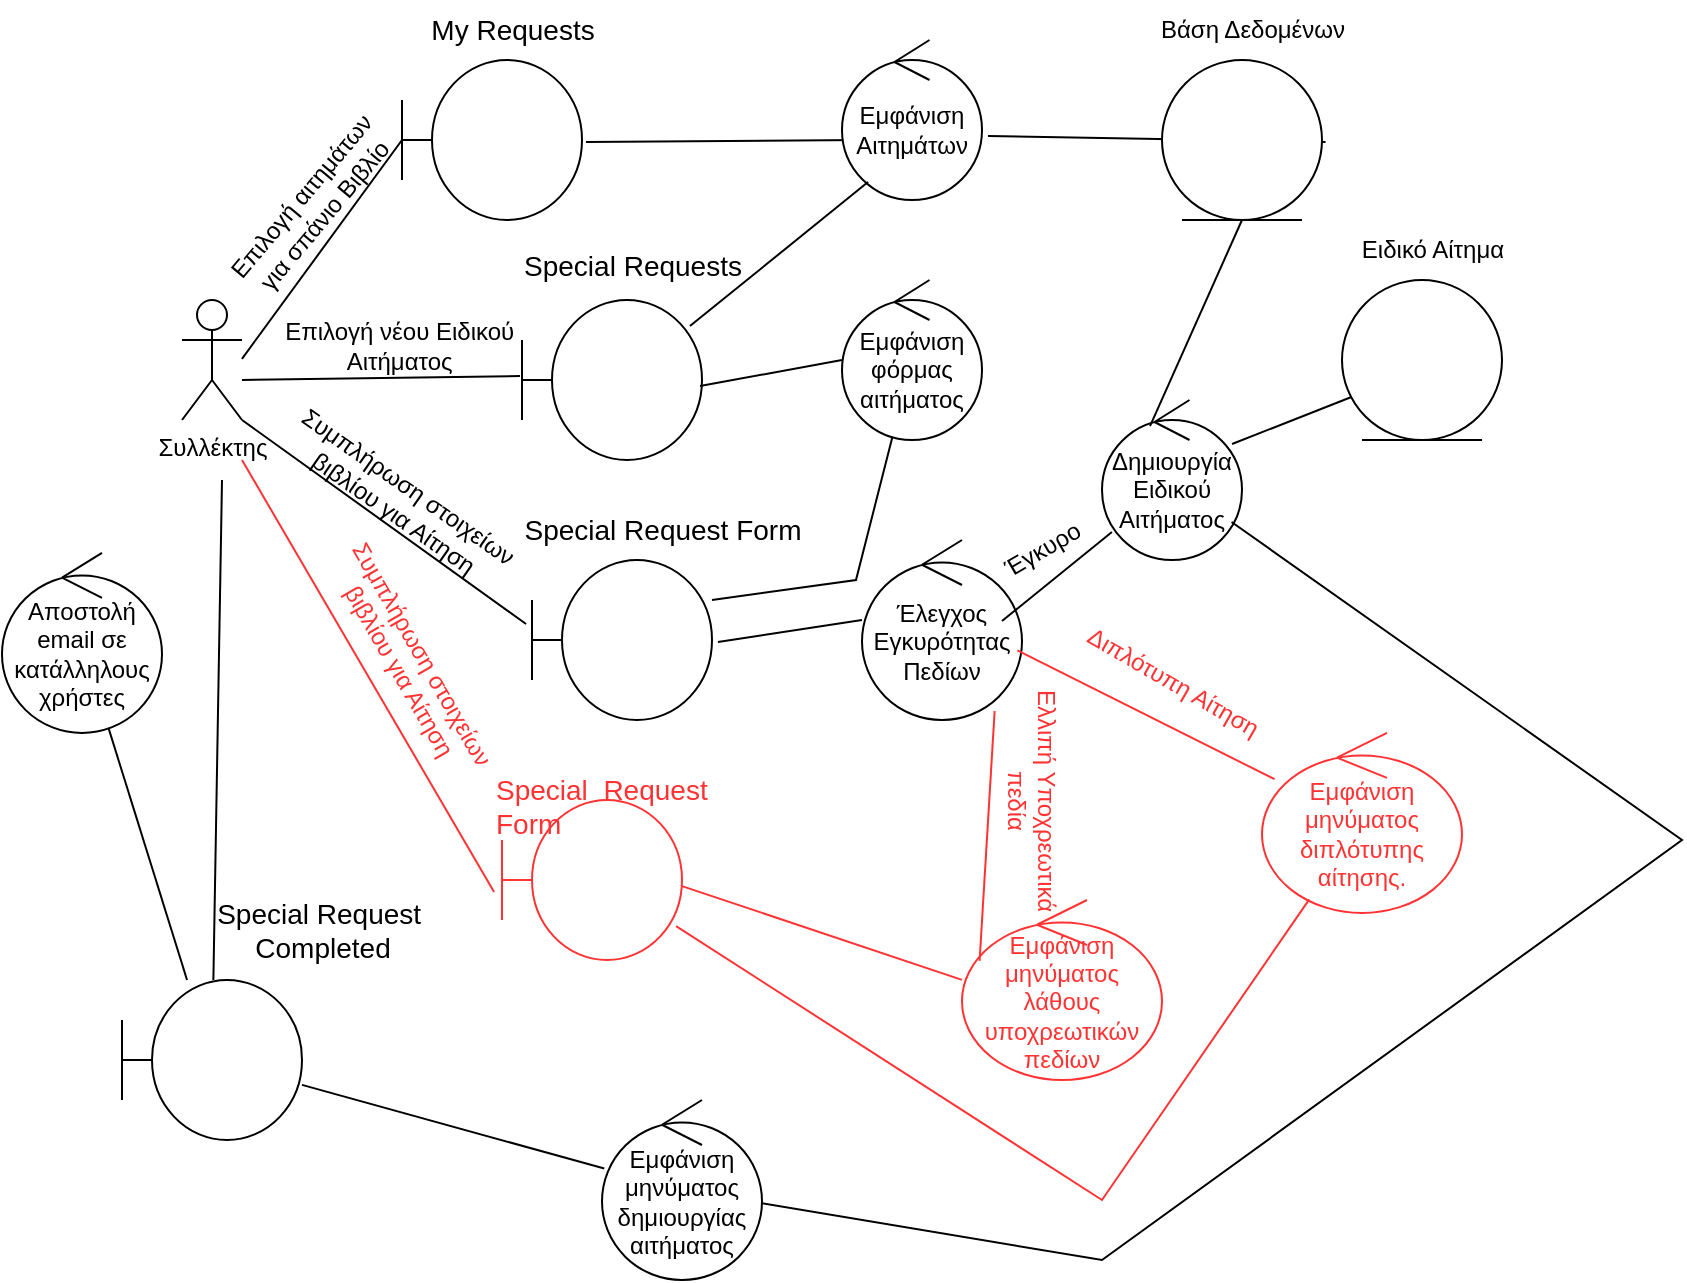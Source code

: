 <mxfile version="27.0.2">
  <diagram name="Σελίδα-1" id="E4Y5oDpLHOIiz2aEl1_i">
    <mxGraphModel dx="1188" dy="748" grid="1" gridSize="10" guides="1" tooltips="1" connect="1" arrows="1" fold="1" page="1" pageScale="1" pageWidth="1169" pageHeight="1654" math="0" shadow="0">
      <root>
        <mxCell id="0" />
        <mxCell id="1" parent="0" />
        <mxCell id="S04QTio0sJF8wM8Y_CvL-28" value="Συλλέκτης" style="shape=umlActor;verticalLabelPosition=bottom;verticalAlign=top;html=1;" parent="1" vertex="1">
          <mxGeometry x="110" y="200" width="30" height="60" as="geometry" />
        </mxCell>
        <mxCell id="S04QTio0sJF8wM8Y_CvL-32" value="" style="endArrow=none;html=1;rounded=0;" parent="1" edge="1">
          <mxGeometry relative="1" as="geometry">
            <mxPoint x="140" y="229.41" as="sourcePoint" />
            <mxPoint x="220" y="120" as="targetPoint" />
          </mxGeometry>
        </mxCell>
        <mxCell id="S04QTio0sJF8wM8Y_CvL-33" value="" style="shape=umlBoundary;whiteSpace=wrap;html=1;" parent="1" vertex="1">
          <mxGeometry x="220" y="80" width="90" height="80" as="geometry" />
        </mxCell>
        <mxCell id="S04QTio0sJF8wM8Y_CvL-34" value="&lt;font&gt;My Requests&lt;/font&gt;" style="text;html=1;align=center;verticalAlign=middle;resizable=0;points=[];autosize=1;strokeColor=none;fillColor=none;fontSize=14;" parent="1" vertex="1">
          <mxGeometry x="220" y="50" width="110" height="30" as="geometry" />
        </mxCell>
        <mxCell id="Q_mAOunlNOxHCcNTo3r2-4" value="Επιλογή αιτημάτων&lt;div&gt;για σπάνιο Βιβλίο&lt;/div&gt;" style="text;html=1;align=center;verticalAlign=middle;resizable=0;points=[];autosize=1;strokeColor=none;fillColor=none;rotation=-50;" parent="1" vertex="1">
          <mxGeometry x="110" y="133" width="130" height="40" as="geometry" />
        </mxCell>
        <mxCell id="Q_mAOunlNOxHCcNTo3r2-5" value="" style="endArrow=none;html=1;rounded=0;entryX=-0.011;entryY=0.475;entryDx=0;entryDy=0;entryPerimeter=0;" parent="1" target="Q_mAOunlNOxHCcNTo3r2-6" edge="1">
          <mxGeometry relative="1" as="geometry">
            <mxPoint x="140" y="240" as="sourcePoint" />
            <mxPoint x="240" y="239" as="targetPoint" />
          </mxGeometry>
        </mxCell>
        <mxCell id="Q_mAOunlNOxHCcNTo3r2-6" value="" style="shape=umlBoundary;whiteSpace=wrap;html=1;" parent="1" vertex="1">
          <mxGeometry x="280" y="200" width="90" height="80" as="geometry" />
        </mxCell>
        <mxCell id="Q_mAOunlNOxHCcNTo3r2-7" value="Special&amp;nbsp;&lt;span style=&quot;background-color: transparent; color: light-dark(rgb(0, 0, 0), rgb(255, 255, 255));&quot;&gt;Requests&lt;/span&gt;" style="text;html=1;align=center;verticalAlign=middle;resizable=0;points=[];autosize=1;strokeColor=none;fillColor=none;fontSize=14;" parent="1" vertex="1">
          <mxGeometry x="270" y="168" width="130" height="30" as="geometry" />
        </mxCell>
        <mxCell id="Q_mAOunlNOxHCcNTo3r2-8" value="" style="endArrow=none;html=1;rounded=0;entryX=1.022;entryY=0.513;entryDx=0;entryDy=0;entryPerimeter=0;" parent="1" target="S04QTio0sJF8wM8Y_CvL-33" edge="1">
          <mxGeometry relative="1" as="geometry">
            <mxPoint x="450" y="120" as="sourcePoint" />
            <mxPoint x="230" y="130" as="targetPoint" />
          </mxGeometry>
        </mxCell>
        <mxCell id="Q_mAOunlNOxHCcNTo3r2-9" value="" style="endArrow=none;html=1;rounded=0;exitX=0.989;exitY=0.538;exitDx=0;exitDy=0;exitPerimeter=0;entryX=0;entryY=0.5;entryDx=0;entryDy=0;entryPerimeter=0;" parent="1" source="Q_mAOunlNOxHCcNTo3r2-6" target="Q_mAOunlNOxHCcNTo3r2-11" edge="1">
          <mxGeometry relative="1" as="geometry">
            <mxPoint x="160" y="249.41" as="sourcePoint" />
            <mxPoint x="430" y="240" as="targetPoint" />
          </mxGeometry>
        </mxCell>
        <mxCell id="Q_mAOunlNOxHCcNTo3r2-10" value="Εμφάνιση Αιτημάτων" style="ellipse;shape=umlControl;whiteSpace=wrap;html=1;" parent="1" vertex="1">
          <mxGeometry x="440" y="70" width="70" height="80" as="geometry" />
        </mxCell>
        <mxCell id="Q_mAOunlNOxHCcNTo3r2-11" value="Εμφάνιση φόρμας αιτήματος" style="ellipse;shape=umlControl;whiteSpace=wrap;html=1;" parent="1" vertex="1">
          <mxGeometry x="440" y="190" width="70" height="80" as="geometry" />
        </mxCell>
        <mxCell id="Q_mAOunlNOxHCcNTo3r2-12" value="" style="endArrow=none;html=1;rounded=0;exitX=1;exitY=0.25;exitDx=0;exitDy=0;exitPerimeter=0;" parent="1" source="Q_mAOunlNOxHCcNTo3r2-14" target="Q_mAOunlNOxHCcNTo3r2-11" edge="1">
          <mxGeometry relative="1" as="geometry">
            <mxPoint x="330" y="340" as="sourcePoint" />
            <mxPoint x="440" y="250" as="targetPoint" />
            <Array as="points">
              <mxPoint x="447" y="340" />
            </Array>
          </mxGeometry>
        </mxCell>
        <mxCell id="Q_mAOunlNOxHCcNTo3r2-14" value="" style="shape=umlBoundary;whiteSpace=wrap;html=1;" parent="1" vertex="1">
          <mxGeometry x="285" y="330" width="90" height="80" as="geometry" />
        </mxCell>
        <mxCell id="Q_mAOunlNOxHCcNTo3r2-15" value="" style="endArrow=none;html=1;rounded=0;entryX=-0.033;entryY=0.4;entryDx=0;entryDy=0;entryPerimeter=0;exitX=1;exitY=1;exitDx=0;exitDy=0;exitPerimeter=0;" parent="1" source="S04QTio0sJF8wM8Y_CvL-28" target="Q_mAOunlNOxHCcNTo3r2-14" edge="1">
          <mxGeometry relative="1" as="geometry">
            <mxPoint x="150" y="250" as="sourcePoint" />
            <mxPoint x="250" y="249" as="targetPoint" />
          </mxGeometry>
        </mxCell>
        <mxCell id="Q_mAOunlNOxHCcNTo3r2-16" value="" style="endArrow=none;html=1;rounded=0;exitX=1.033;exitY=0.513;exitDx=0;exitDy=0;exitPerimeter=0;" parent="1" source="Q_mAOunlNOxHCcNTo3r2-14" edge="1">
          <mxGeometry relative="1" as="geometry">
            <mxPoint x="350" y="370" as="sourcePoint" />
            <mxPoint x="450" y="360" as="targetPoint" />
          </mxGeometry>
        </mxCell>
        <mxCell id="Q_mAOunlNOxHCcNTo3r2-17" value="" style="endArrow=none;html=1;rounded=0;entryX=1.022;entryY=0.513;entryDx=0;entryDy=0;entryPerimeter=0;exitX=1.043;exitY=0.6;exitDx=0;exitDy=0;exitPerimeter=0;" parent="1" source="Q_mAOunlNOxHCcNTo3r2-10" target="Q_mAOunlNOxHCcNTo3r2-18" edge="1">
          <mxGeometry relative="1" as="geometry">
            <mxPoint x="640" y="121" as="sourcePoint" />
            <mxPoint x="516" y="120.5" as="targetPoint" />
          </mxGeometry>
        </mxCell>
        <mxCell id="Q_mAOunlNOxHCcNTo3r2-18" value="" style="ellipse;shape=umlEntity;whiteSpace=wrap;html=1;" parent="1" vertex="1">
          <mxGeometry x="600" y="80" width="80" height="80" as="geometry" />
        </mxCell>
        <mxCell id="Q_mAOunlNOxHCcNTo3r2-19" value="Βάση Δεδομένων" style="text;html=1;align=center;verticalAlign=middle;resizable=0;points=[];autosize=1;strokeColor=none;fillColor=none;" parent="1" vertex="1">
          <mxGeometry x="585" y="50" width="120" height="30" as="geometry" />
        </mxCell>
        <mxCell id="Q_mAOunlNOxHCcNTo3r2-20" value="Έλεγχος Εγκυρότητας Πεδίων" style="ellipse;shape=umlControl;whiteSpace=wrap;html=1;" parent="1" vertex="1">
          <mxGeometry x="450" y="320" width="80" height="90" as="geometry" />
        </mxCell>
        <mxCell id="Q_mAOunlNOxHCcNTo3r2-22" value="" style="endArrow=none;html=1;rounded=0;exitX=1.033;exitY=0.513;exitDx=0;exitDy=0;exitPerimeter=0;entryX=0.071;entryY=0.825;entryDx=0;entryDy=0;entryPerimeter=0;" parent="1" target="Q_mAOunlNOxHCcNTo3r2-23" edge="1">
          <mxGeometry relative="1" as="geometry">
            <mxPoint x="520" y="360.5" as="sourcePoint" />
            <mxPoint x="620" y="300" as="targetPoint" />
          </mxGeometry>
        </mxCell>
        <mxCell id="Q_mAOunlNOxHCcNTo3r2-23" value="Δημιουργία Ειδικού Αιτήματος" style="ellipse;shape=umlControl;whiteSpace=wrap;html=1;" parent="1" vertex="1">
          <mxGeometry x="570" y="250" width="70" height="80" as="geometry" />
        </mxCell>
        <mxCell id="Q_mAOunlNOxHCcNTo3r2-24" value="" style="endArrow=none;html=1;rounded=0;exitX=0.343;exitY=0.163;exitDx=0;exitDy=0;exitPerimeter=0;entryX=0.5;entryY=1;entryDx=0;entryDy=0;" parent="1" source="Q_mAOunlNOxHCcNTo3r2-23" target="Q_mAOunlNOxHCcNTo3r2-18" edge="1">
          <mxGeometry relative="1" as="geometry">
            <mxPoint x="530" y="370.5" as="sourcePoint" />
            <mxPoint x="635" y="326" as="targetPoint" />
          </mxGeometry>
        </mxCell>
        <mxCell id="Q_mAOunlNOxHCcNTo3r2-25" value="" style="endArrow=none;html=1;rounded=0;exitX=0.929;exitY=0.275;exitDx=0;exitDy=0;exitPerimeter=0;entryX=0.075;entryY=0.725;entryDx=0;entryDy=0;entryPerimeter=0;" parent="1" source="Q_mAOunlNOxHCcNTo3r2-23" target="Q_mAOunlNOxHCcNTo3r2-26" edge="1">
          <mxGeometry relative="1" as="geometry">
            <mxPoint x="654" y="273" as="sourcePoint" />
            <mxPoint x="700" y="210" as="targetPoint" />
          </mxGeometry>
        </mxCell>
        <mxCell id="Q_mAOunlNOxHCcNTo3r2-26" value="" style="ellipse;shape=umlEntity;whiteSpace=wrap;html=1;" parent="1" vertex="1">
          <mxGeometry x="690" y="190" width="80" height="80" as="geometry" />
        </mxCell>
        <mxCell id="Q_mAOunlNOxHCcNTo3r2-27" value="Ειδικό Αίτημα" style="text;html=1;align=center;verticalAlign=middle;resizable=0;points=[];autosize=1;strokeColor=none;fillColor=none;" parent="1" vertex="1">
          <mxGeometry x="690" y="160" width="90" height="30" as="geometry" />
        </mxCell>
        <mxCell id="Q_mAOunlNOxHCcNTo3r2-28" value="Επιλογή νέου Ειδικού&amp;nbsp;&lt;div&gt;Αιτήματος&amp;nbsp;&lt;/div&gt;" style="text;html=1;align=center;verticalAlign=middle;resizable=0;points=[];autosize=1;strokeColor=none;fillColor=none;" parent="1" vertex="1">
          <mxGeometry x="150" y="203" width="140" height="40" as="geometry" />
        </mxCell>
        <mxCell id="Q_mAOunlNOxHCcNTo3r2-29" value="Συμπλήρωση στοιχείων&amp;nbsp;&lt;div&gt;βιβλίου για Αίτηση&lt;/div&gt;" style="text;html=1;align=center;verticalAlign=middle;resizable=0;points=[];autosize=1;strokeColor=none;fillColor=none;rotation=35;" parent="1" vertex="1">
          <mxGeometry x="145" y="280" width="150" height="40" as="geometry" />
        </mxCell>
        <mxCell id="Q_mAOunlNOxHCcNTo3r2-30" value="" style="endArrow=none;html=1;rounded=0;entryX=0.933;entryY=0.163;entryDx=0;entryDy=0;entryPerimeter=0;exitX=0.186;exitY=0.888;exitDx=0;exitDy=0;exitPerimeter=0;" parent="1" source="Q_mAOunlNOxHCcNTo3r2-10" target="Q_mAOunlNOxHCcNTo3r2-6" edge="1">
          <mxGeometry relative="1" as="geometry">
            <mxPoint x="460" y="130" as="sourcePoint" />
            <mxPoint x="322" y="131" as="targetPoint" />
          </mxGeometry>
        </mxCell>
        <mxCell id="Q_mAOunlNOxHCcNTo3r2-31" value="Έγκυρο" style="text;html=1;align=center;verticalAlign=middle;resizable=0;points=[];autosize=1;strokeColor=none;fillColor=none;rotation=-30;" parent="1" vertex="1">
          <mxGeometry x="510" y="310" width="60" height="30" as="geometry" />
        </mxCell>
        <mxCell id="Q_mAOunlNOxHCcNTo3r2-32" value="" style="endArrow=none;html=1;rounded=0;" parent="1" source="Q_mAOunlNOxHCcNTo3r2-33" target="Q_mAOunlNOxHCcNTo3r2-23" edge="1">
          <mxGeometry relative="1" as="geometry">
            <mxPoint x="410" y="480" as="sourcePoint" />
            <mxPoint x="800" y="575" as="targetPoint" />
            <Array as="points">
              <mxPoint x="570" y="680" />
              <mxPoint x="860" y="470" />
            </Array>
          </mxGeometry>
        </mxCell>
        <mxCell id="Q_mAOunlNOxHCcNTo3r2-33" value="Εμφάνιση μηνύματος δημιουργίας αιτήματος" style="ellipse;shape=umlControl;whiteSpace=wrap;html=1;" parent="1" vertex="1">
          <mxGeometry x="320" y="600" width="80" height="90" as="geometry" />
        </mxCell>
        <mxCell id="Q_mAOunlNOxHCcNTo3r2-34" value="" style="endArrow=none;html=1;rounded=0;" parent="1" source="Q_mAOunlNOxHCcNTo3r2-35" target="Q_mAOunlNOxHCcNTo3r2-33" edge="1">
          <mxGeometry relative="1" as="geometry">
            <mxPoint x="314" y="490" as="sourcePoint" />
            <mxPoint x="387" y="490" as="targetPoint" />
          </mxGeometry>
        </mxCell>
        <mxCell id="Q_mAOunlNOxHCcNTo3r2-35" value="" style="shape=umlBoundary;whiteSpace=wrap;html=1;" parent="1" vertex="1">
          <mxGeometry x="80" y="540" width="90" height="80" as="geometry" />
        </mxCell>
        <mxCell id="Q_mAOunlNOxHCcNTo3r2-36" value="" style="endArrow=none;html=1;rounded=0;" parent="1" target="Q_mAOunlNOxHCcNTo3r2-35" edge="1">
          <mxGeometry relative="1" as="geometry">
            <mxPoint x="130" y="290" as="sourcePoint" />
            <mxPoint x="287" y="392" as="targetPoint" />
          </mxGeometry>
        </mxCell>
        <mxCell id="Q_mAOunlNOxHCcNTo3r2-37" value="&lt;font style=&quot;font-size: 14px;&quot;&gt;&lt;span style=&quot;line-height: 115%; font-family: Calibri, sans-serif;&quot; lang=&quot;EN-US&quot;&gt;Special&lt;/span&gt;&lt;span style=&quot;line-height: 115%; font-family: Calibri, sans-serif;&quot; lang=&quot;EN-US&quot;&gt; &lt;/span&gt;&lt;span style=&quot;line-height: 115%; font-family: Calibri, sans-serif;&quot; lang=&quot;EN-US&quot;&gt;Request&lt;/span&gt;&lt;span style=&quot;line-height: 115%; font-family: Calibri, sans-serif;&quot; lang=&quot;EN-US&quot;&gt;&amp;nbsp;&lt;/span&gt;&lt;/font&gt;&lt;div&gt;&lt;font style=&quot;font-size: 14px;&quot;&gt;&lt;span style=&quot;line-height: 115%; font-family: Calibri, sans-serif;&quot; lang=&quot;EN-US&quot;&gt;Completed&lt;/span&gt;&lt;/font&gt;&lt;/div&gt;" style="text;html=1;align=center;verticalAlign=middle;resizable=0;points=[];autosize=1;strokeColor=none;fillColor=none;" parent="1" vertex="1">
          <mxGeometry x="120" y="490" width="120" height="50" as="geometry" />
        </mxCell>
        <mxCell id="Q_mAOunlNOxHCcNTo3r2-38" value="" style="endArrow=none;html=1;rounded=0;" parent="1" source="Q_mAOunlNOxHCcNTo3r2-39" target="Q_mAOunlNOxHCcNTo3r2-35" edge="1">
          <mxGeometry relative="1" as="geometry">
            <mxPoint x="100" y="450" as="sourcePoint" />
            <mxPoint x="241" y="479" as="targetPoint" />
          </mxGeometry>
        </mxCell>
        <mxCell id="Q_mAOunlNOxHCcNTo3r2-39" value="Αποστολή email σε κατάλληλους χρήστες" style="ellipse;shape=umlControl;whiteSpace=wrap;html=1;" parent="1" vertex="1">
          <mxGeometry x="20" y="326.46" width="80" height="90" as="geometry" />
        </mxCell>
        <mxCell id="Q_mAOunlNOxHCcNTo3r2-41" value="Ελλιπή Υποχρεωτικά&lt;div&gt;πεδία&lt;/div&gt;" style="text;html=1;align=center;verticalAlign=middle;resizable=0;points=[];autosize=1;strokeColor=none;fillColor=none;rotation=90;fontColor=light-dark(#FF3333,#FF3333);" parent="1" vertex="1">
          <mxGeometry x="470" y="430" width="130" height="40" as="geometry" />
        </mxCell>
        <mxCell id="Q_mAOunlNOxHCcNTo3r2-42" value="Εμφάνιση μηνύματος λάθους υποχρεωτικών πεδίων" style="ellipse;shape=umlControl;whiteSpace=wrap;html=1;fontColor=light-dark(#FF3333,#FF3333);strokeColor=light-dark(#FF3333,#FF3333);" parent="1" vertex="1">
          <mxGeometry x="500" y="500" width="100" height="90" as="geometry" />
        </mxCell>
        <mxCell id="Q_mAOunlNOxHCcNTo3r2-46" value="" style="endArrow=none;html=1;rounded=0;exitX=0.088;exitY=0.338;exitDx=0;exitDy=0;exitPerimeter=0;entryX=0.829;entryY=0.95;entryDx=0;entryDy=0;entryPerimeter=0;strokeColor=light-dark(#FF3333,#ED0202);" parent="1" source="Q_mAOunlNOxHCcNTo3r2-42" target="Q_mAOunlNOxHCcNTo3r2-20" edge="1">
          <mxGeometry relative="1" as="geometry">
            <mxPoint x="383" y="401" as="sourcePoint" />
            <mxPoint x="460" y="370" as="targetPoint" />
          </mxGeometry>
        </mxCell>
        <mxCell id="Q_mAOunlNOxHCcNTo3r2-47" value="" style="shape=umlBoundary;whiteSpace=wrap;html=1;fontColor=light-dark(#000000,#FF0000);strokeColor=light-dark(#FF3333,#FF3333);" parent="1" vertex="1">
          <mxGeometry x="270" y="450" width="90" height="80" as="geometry" />
        </mxCell>
        <mxCell id="Q_mAOunlNOxHCcNTo3r2-48" value="&lt;span lang=&quot;EN-US&quot; style=&quot;font-family: Calibri, sans-serif;&quot;&gt;&lt;font style=&quot;font-size: 14px;&quot;&gt;Special&amp;nbsp; Request Form&lt;/font&gt;&lt;/span&gt;" style="text;whiteSpace=wrap;html=1;fontColor=light-dark(#FF3333,#FF3333);" parent="1" vertex="1">
          <mxGeometry x="265" y="430" width="130" height="30" as="geometry" />
        </mxCell>
        <mxCell id="Q_mAOunlNOxHCcNTo3r2-49" value="" style="endArrow=none;html=1;rounded=0;entryX=0;entryY=0.444;entryDx=0;entryDy=0;entryPerimeter=0;strokeColor=light-dark(#FF3333,#FF0000);exitX=1;exitY=0.538;exitDx=0;exitDy=0;exitPerimeter=0;fontColor=#FF3333;" parent="1" source="Q_mAOunlNOxHCcNTo3r2-47" target="Q_mAOunlNOxHCcNTo3r2-42" edge="1">
          <mxGeometry relative="1" as="geometry">
            <mxPoint x="375" y="391" as="sourcePoint" />
            <mxPoint x="568" y="483" as="targetPoint" />
          </mxGeometry>
        </mxCell>
        <mxCell id="Q_mAOunlNOxHCcNTo3r2-50" value="" style="endArrow=none;html=1;rounded=0;entryX=-0.044;entryY=0.575;entryDx=0;entryDy=0;entryPerimeter=0;strokeColor=light-dark(#FF3333,#FF0000);fontColor=light-dark(#FF3333,#FF3333);" parent="1" target="Q_mAOunlNOxHCcNTo3r2-47" edge="1">
          <mxGeometry relative="1" as="geometry">
            <mxPoint x="140" y="280" as="sourcePoint" />
            <mxPoint x="578" y="493" as="targetPoint" />
          </mxGeometry>
        </mxCell>
        <mxCell id="Q_mAOunlNOxHCcNTo3r2-51" value="&lt;span style=&quot;font-family: Helvetica; font-size: 12px; font-style: normal; font-variant-ligatures: normal; font-variant-caps: normal; font-weight: 400; letter-spacing: normal; orphans: 2; text-align: center; text-indent: 0px; text-transform: none; widows: 2; word-spacing: 0px; -webkit-text-stroke-width: 0px; white-space: nowrap; text-decoration-thickness: initial; text-decoration-style: initial; text-decoration-color: initial; float: none; background-color: light-dark(#ffffff, var(--ge-dark-color, #121212)); display: inline !important;&quot;&gt;&lt;font style=&quot;&quot;&gt;Συμπλήρωση στοιχείων&amp;nbsp;&lt;/font&gt;&lt;/span&gt;&lt;div style=&quot;forced-color-adjust: none; font-family: Helvetica; font-size: 12px; font-style: normal; font-variant-ligatures: normal; font-variant-caps: normal; font-weight: 400; letter-spacing: normal; orphans: 2; text-align: center; text-indent: 0px; text-transform: none; widows: 2; word-spacing: 0px; -webkit-text-stroke-width: 0px; white-space: nowrap; text-decoration-thickness: initial; text-decoration-style: initial; text-decoration-color: initial; box-shadow: none !important;&quot;&gt;&lt;font style=&quot;background-color: light-dark(#ffffff, var(--ge-dark-color, #121212));&quot;&gt;βιβλίου για Αίτηση&lt;/font&gt;&lt;/div&gt;" style="text;whiteSpace=wrap;html=1;rotation=60;fontColor=light-dark(#FF3333,#FF0000);" parent="1" vertex="1">
          <mxGeometry x="150" y="366.46" width="150" height="50" as="geometry" />
        </mxCell>
        <mxCell id="Q_mAOunlNOxHCcNTo3r2-52" value="" style="endArrow=none;html=1;rounded=0;entryX=0.971;entryY=0.613;entryDx=0;entryDy=0;entryPerimeter=0;strokeColor=light-dark(#FF3333,#ED0202);" parent="1" source="Q_mAOunlNOxHCcNTo3r2-54" target="Q_mAOunlNOxHCcNTo3r2-20" edge="1">
          <mxGeometry relative="1" as="geometry">
            <mxPoint x="680" y="390" as="sourcePoint" />
            <mxPoint x="518" y="406" as="targetPoint" />
          </mxGeometry>
        </mxCell>
        <mxCell id="Q_mAOunlNOxHCcNTo3r2-53" value="&lt;font style=&quot;&quot;&gt;Διπλότυπη Αίτηση&lt;/font&gt;" style="text;html=1;align=center;verticalAlign=middle;resizable=0;points=[];autosize=1;strokeColor=none;fillColor=none;rotation=30;fontColor=light-dark(#FF3333,#FF0000);" parent="1" vertex="1">
          <mxGeometry x="545" y="376.46" width="120" height="30" as="geometry" />
        </mxCell>
        <mxCell id="Q_mAOunlNOxHCcNTo3r2-54" value="Εμφάνιση μηνύματος διπλότυπης&lt;div&gt;αίτησης.&lt;/div&gt;" style="ellipse;shape=umlControl;whiteSpace=wrap;html=1;fontColor=light-dark(#FF3333,#FF0000);strokeColor=light-dark(#FF3333,#FF3333);" parent="1" vertex="1">
          <mxGeometry x="650" y="416.46" width="100" height="90" as="geometry" />
        </mxCell>
        <mxCell id="Q_mAOunlNOxHCcNTo3r2-55" value="" style="endArrow=none;html=1;rounded=0;entryX=0.967;entryY=0.788;entryDx=0;entryDy=0;entryPerimeter=0;strokeColor=light-dark(#FF3333,#FF0000);" parent="1" source="Q_mAOunlNOxHCcNTo3r2-54" target="Q_mAOunlNOxHCcNTo3r2-47" edge="1">
          <mxGeometry relative="1" as="geometry">
            <mxPoint x="666" y="449" as="sourcePoint" />
            <mxPoint x="528" y="379" as="targetPoint" />
            <Array as="points">
              <mxPoint x="570" y="650" />
            </Array>
          </mxGeometry>
        </mxCell>
        <mxCell id="fOLDn4_tAzrNDDO7f-6U-1" value="Special Request Form" style="text;html=1;align=center;verticalAlign=middle;resizable=0;points=[];autosize=1;strokeColor=none;fillColor=none;fontSize=14;" vertex="1" parent="1">
          <mxGeometry x="270" y="300" width="160" height="30" as="geometry" />
        </mxCell>
      </root>
    </mxGraphModel>
  </diagram>
</mxfile>
